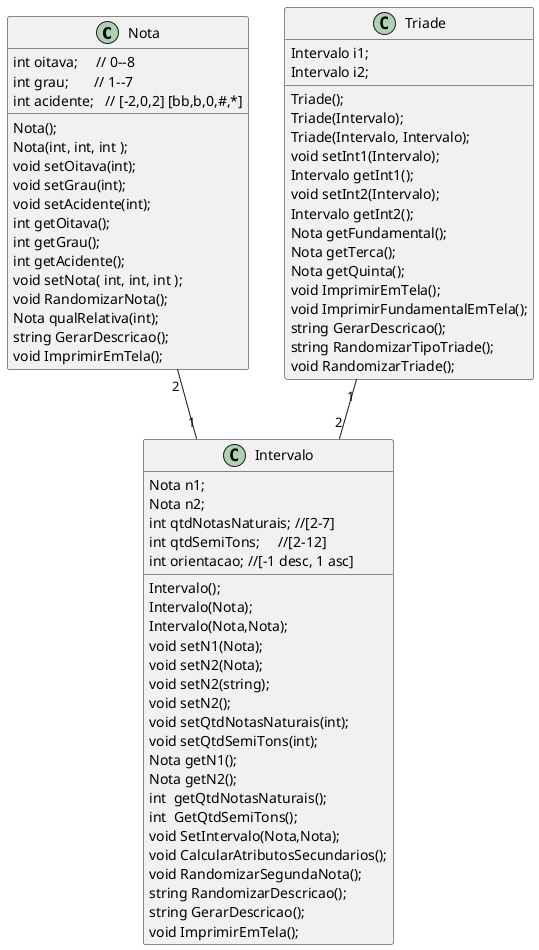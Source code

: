@startuml

Nota "2"--"1" Intervalo 
Triade "1" -- "2" Intervalo

class Nota {
    Nota(); 
    Nota(int, int, int ); 
    void setOitava(int);
    void setGrau(int);
    void setAcidente(int);
    int getOitava();
    int getGrau();
    int getAcidente();
    void setNota( int, int, int ); 
    void RandomizarNota();
    Nota qualRelativa(int);
    string GerarDescricao();
    void ImprimirEmTela();
    int oitava;     // 0--8 
    int grau;       // 1--7 
    int acidente;   // [-2,0,2] [bb,b,0,#,*]
}

class Intervalo {
    Intervalo();
    Intervalo(Nota);
    Intervalo(Nota,Nota);
    void setN1(Nota);
    void setN2(Nota);
    void setN2(string);
    void setN2();
    void setQtdNotasNaturais(int);
    void setQtdSemiTons(int);
    Nota getN1();
    Nota getN2();
    int  getQtdNotasNaturais();
    int  GetQtdSemiTons();
    void SetIntervalo(Nota,Nota);
    void CalcularAtributosSecundarios();
    void RandomizarSegundaNota();
    string RandomizarDescricao();
    string GerarDescricao();
    void ImprimirEmTela();
    Nota n1;
    Nota n2;
    int qtdNotasNaturais; //[2-7]
    int qtdSemiTons;     //[2-12]
    int orientacao; //[-1 desc, 1 asc]
}

class Triade{
    Triade();
    Triade(Intervalo);
    Triade(Intervalo, Intervalo);
    void setInt1(Intervalo);
    Intervalo getInt1();
    void setInt2(Intervalo);
    Intervalo getInt2();
    Nota getFundamental();
    Nota getTerca();
    Nota getQuinta();
    void ImprimirEmTela();
    void ImprimirFundamentalEmTela();
    string GerarDescricao();
    string RandomizarTipoTriade();
    void RandomizarTriade();
    Intervalo i1;
    Intervalo i2;
}

@enduml
